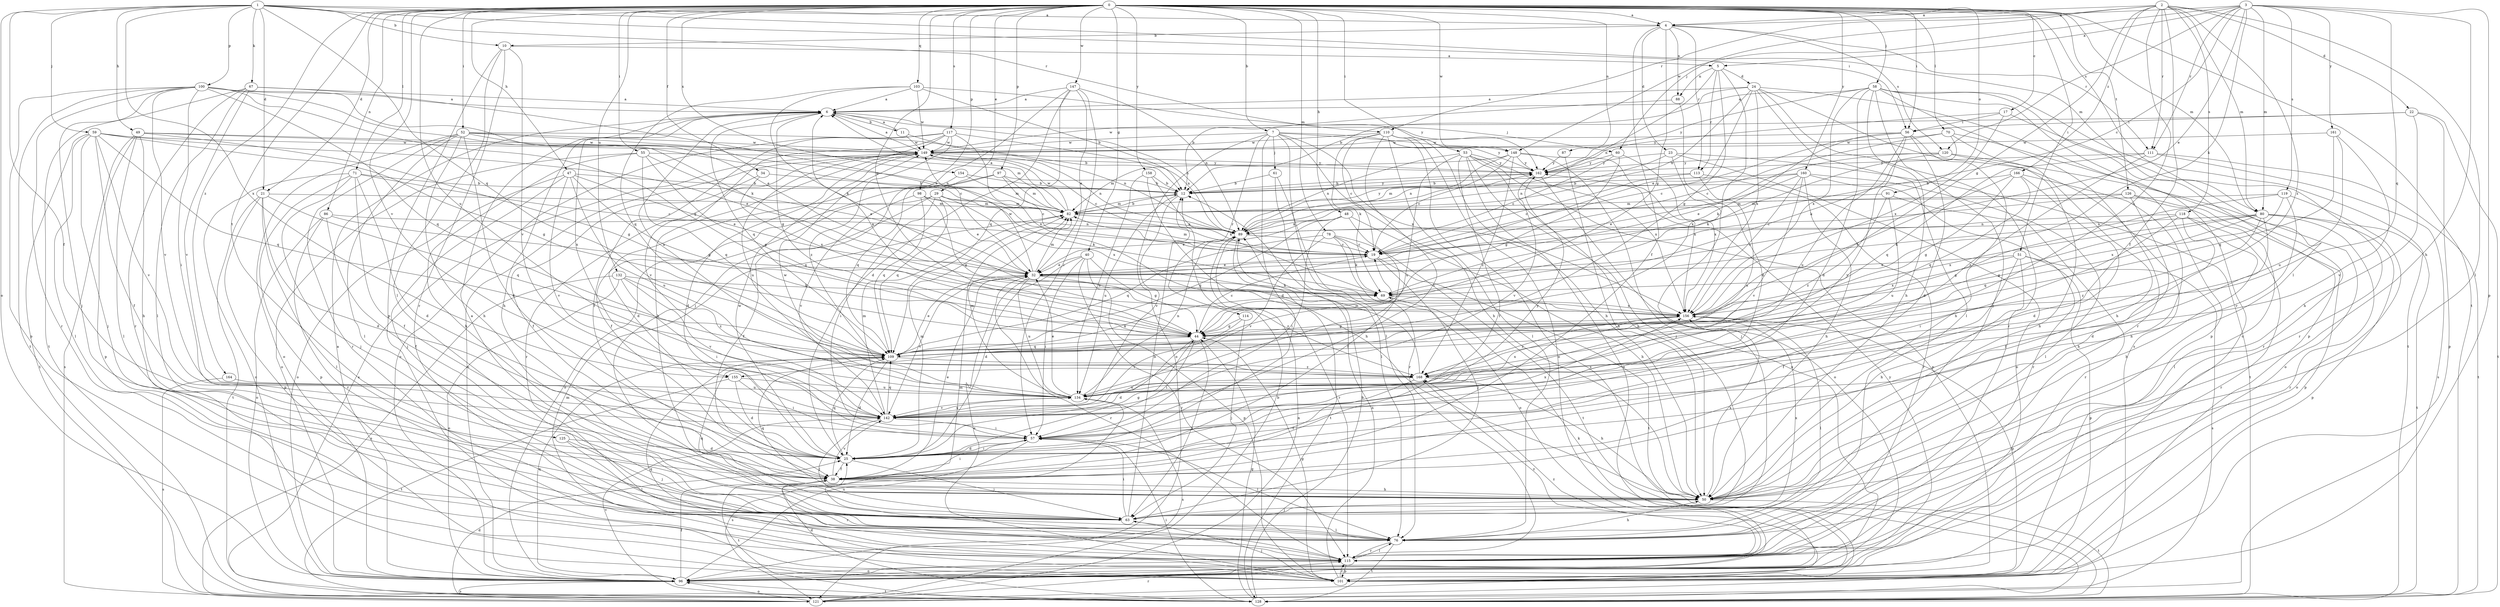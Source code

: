 strict digraph  {
0;
1;
2;
3;
4;
5;
6;
7;
10;
11;
12;
17;
19;
21;
22;
23;
24;
25;
29;
32;
34;
38;
40;
44;
47;
48;
49;
50;
51;
52;
53;
55;
56;
57;
58;
59;
60;
61;
63;
67;
69;
70;
71;
76;
78;
80;
82;
86;
87;
88;
89;
91;
96;
97;
98;
100;
101;
103;
109;
110;
111;
113;
114;
115;
117;
118;
119;
120;
121;
125;
126;
128;
132;
134;
142;
147;
148;
149;
154;
155;
156;
158;
160;
161;
162;
164;
166;
168;
0 -> 4  [label=a];
0 -> 7  [label=b];
0 -> 17  [label=c];
0 -> 21  [label=d];
0 -> 29  [label=e];
0 -> 34  [label=f];
0 -> 40  [label=g];
0 -> 44  [label=g];
0 -> 47  [label=h];
0 -> 48  [label=h];
0 -> 51  [label=i];
0 -> 52  [label=i];
0 -> 53  [label=i];
0 -> 55  [label=i];
0 -> 56  [label=i];
0 -> 58  [label=j];
0 -> 70  [label=l];
0 -> 71  [label=l];
0 -> 76  [label=l];
0 -> 78  [label=m];
0 -> 80  [label=m];
0 -> 86  [label=n];
0 -> 87  [label=n];
0 -> 91  [label=o];
0 -> 97  [label=p];
0 -> 98  [label=p];
0 -> 103  [label=q];
0 -> 117  [label=s];
0 -> 125  [label=t];
0 -> 126  [label=t];
0 -> 128  [label=t];
0 -> 132  [label=u];
0 -> 134  [label=u];
0 -> 142  [label=v];
0 -> 147  [label=w];
0 -> 148  [label=w];
0 -> 154  [label=x];
0 -> 158  [label=y];
0 -> 160  [label=y];
0 -> 164  [label=z];
1 -> 4  [label=a];
1 -> 10  [label=b];
1 -> 21  [label=d];
1 -> 38  [label=f];
1 -> 49  [label=h];
1 -> 56  [label=i];
1 -> 59  [label=j];
1 -> 67  [label=k];
1 -> 80  [label=m];
1 -> 96  [label=o];
1 -> 100  [label=p];
1 -> 109  [label=q];
1 -> 110  [label=r];
1 -> 155  [label=x];
2 -> 4  [label=a];
2 -> 22  [label=d];
2 -> 38  [label=f];
2 -> 44  [label=g];
2 -> 60  [label=j];
2 -> 76  [label=l];
2 -> 80  [label=m];
2 -> 110  [label=r];
2 -> 111  [label=r];
2 -> 118  [label=s];
2 -> 134  [label=u];
2 -> 166  [label=z];
2 -> 168  [label=z];
3 -> 4  [label=a];
3 -> 5  [label=a];
3 -> 19  [label=c];
3 -> 32  [label=e];
3 -> 50  [label=h];
3 -> 69  [label=k];
3 -> 80  [label=m];
3 -> 101  [label=p];
3 -> 109  [label=q];
3 -> 111  [label=r];
3 -> 119  [label=s];
3 -> 120  [label=s];
3 -> 148  [label=w];
3 -> 161  [label=y];
4 -> 10  [label=b];
4 -> 23  [label=d];
4 -> 38  [label=f];
4 -> 44  [label=g];
4 -> 88  [label=n];
4 -> 111  [label=r];
4 -> 113  [label=r];
4 -> 120  [label=s];
5 -> 24  [label=d];
5 -> 44  [label=g];
5 -> 88  [label=n];
5 -> 89  [label=n];
5 -> 113  [label=r];
5 -> 155  [label=x];
6 -> 11  [label=b];
6 -> 44  [label=g];
6 -> 50  [label=h];
6 -> 60  [label=j];
6 -> 89  [label=n];
6 -> 109  [label=q];
6 -> 155  [label=x];
7 -> 25  [label=d];
7 -> 50  [label=h];
7 -> 61  [label=j];
7 -> 76  [label=l];
7 -> 96  [label=o];
7 -> 114  [label=r];
7 -> 148  [label=w];
7 -> 149  [label=w];
7 -> 156  [label=x];
7 -> 162  [label=y];
10 -> 5  [label=a];
10 -> 76  [label=l];
10 -> 101  [label=p];
10 -> 115  [label=r];
10 -> 142  [label=v];
11 -> 6  [label=a];
11 -> 89  [label=n];
11 -> 149  [label=w];
12 -> 82  [label=m];
12 -> 134  [label=u];
12 -> 142  [label=v];
12 -> 162  [label=y];
17 -> 56  [label=i];
17 -> 115  [label=r];
17 -> 156  [label=x];
17 -> 162  [label=y];
19 -> 32  [label=e];
19 -> 63  [label=j];
19 -> 82  [label=m];
19 -> 128  [label=t];
21 -> 25  [label=d];
21 -> 76  [label=l];
21 -> 82  [label=m];
21 -> 101  [label=p];
21 -> 109  [label=q];
21 -> 128  [label=t];
22 -> 50  [label=h];
22 -> 56  [label=i];
22 -> 101  [label=p];
22 -> 128  [label=t];
22 -> 149  [label=w];
23 -> 63  [label=j];
23 -> 89  [label=n];
23 -> 96  [label=o];
23 -> 128  [label=t];
23 -> 162  [label=y];
24 -> 6  [label=a];
24 -> 12  [label=b];
24 -> 32  [label=e];
24 -> 76  [label=l];
24 -> 89  [label=n];
24 -> 101  [label=p];
24 -> 115  [label=r];
24 -> 121  [label=s];
24 -> 156  [label=x];
25 -> 38  [label=f];
25 -> 44  [label=g];
25 -> 57  [label=i];
25 -> 63  [label=j];
25 -> 82  [label=m];
25 -> 109  [label=q];
25 -> 149  [label=w];
29 -> 38  [label=f];
29 -> 57  [label=i];
29 -> 69  [label=k];
29 -> 82  [label=m];
29 -> 96  [label=o];
29 -> 109  [label=q];
29 -> 156  [label=x];
32 -> 69  [label=k];
32 -> 82  [label=m];
32 -> 115  [label=r];
32 -> 134  [label=u];
32 -> 142  [label=v];
32 -> 149  [label=w];
32 -> 168  [label=z];
34 -> 12  [label=b];
34 -> 38  [label=f];
34 -> 156  [label=x];
38 -> 32  [label=e];
38 -> 50  [label=h];
38 -> 57  [label=i];
38 -> 115  [label=r];
38 -> 128  [label=t];
38 -> 142  [label=v];
40 -> 25  [label=d];
40 -> 32  [label=e];
40 -> 44  [label=g];
40 -> 57  [label=i];
40 -> 101  [label=p];
40 -> 115  [label=r];
44 -> 6  [label=a];
44 -> 19  [label=c];
44 -> 25  [label=d];
44 -> 57  [label=i];
44 -> 63  [label=j];
44 -> 109  [label=q];
47 -> 12  [label=b];
47 -> 32  [label=e];
47 -> 44  [label=g];
47 -> 63  [label=j];
47 -> 96  [label=o];
47 -> 134  [label=u];
47 -> 142  [label=v];
48 -> 32  [label=e];
48 -> 38  [label=f];
48 -> 50  [label=h];
48 -> 57  [label=i];
48 -> 89  [label=n];
48 -> 109  [label=q];
49 -> 19  [label=c];
49 -> 44  [label=g];
49 -> 50  [label=h];
49 -> 76  [label=l];
49 -> 101  [label=p];
49 -> 121  [label=s];
49 -> 149  [label=w];
50 -> 63  [label=j];
50 -> 109  [label=q];
50 -> 128  [label=t];
50 -> 156  [label=x];
51 -> 32  [label=e];
51 -> 38  [label=f];
51 -> 50  [label=h];
51 -> 101  [label=p];
51 -> 121  [label=s];
51 -> 156  [label=x];
52 -> 12  [label=b];
52 -> 25  [label=d];
52 -> 50  [label=h];
52 -> 76  [label=l];
52 -> 82  [label=m];
52 -> 89  [label=n];
52 -> 96  [label=o];
52 -> 115  [label=r];
52 -> 149  [label=w];
53 -> 38  [label=f];
53 -> 50  [label=h];
53 -> 63  [label=j];
53 -> 89  [label=n];
53 -> 96  [label=o];
53 -> 101  [label=p];
53 -> 134  [label=u];
53 -> 156  [label=x];
53 -> 162  [label=y];
55 -> 32  [label=e];
55 -> 44  [label=g];
55 -> 50  [label=h];
55 -> 96  [label=o];
55 -> 109  [label=q];
55 -> 162  [label=y];
56 -> 19  [label=c];
56 -> 25  [label=d];
56 -> 50  [label=h];
56 -> 69  [label=k];
56 -> 134  [label=u];
56 -> 142  [label=v];
56 -> 149  [label=w];
57 -> 25  [label=d];
57 -> 76  [label=l];
57 -> 121  [label=s];
57 -> 156  [label=x];
57 -> 162  [label=y];
58 -> 6  [label=a];
58 -> 25  [label=d];
58 -> 50  [label=h];
58 -> 63  [label=j];
58 -> 96  [label=o];
58 -> 101  [label=p];
58 -> 115  [label=r];
58 -> 128  [label=t];
58 -> 156  [label=x];
58 -> 162  [label=y];
59 -> 32  [label=e];
59 -> 38  [label=f];
59 -> 44  [label=g];
59 -> 63  [label=j];
59 -> 76  [label=l];
59 -> 109  [label=q];
59 -> 128  [label=t];
59 -> 142  [label=v];
59 -> 149  [label=w];
60 -> 19  [label=c];
60 -> 44  [label=g];
60 -> 156  [label=x];
60 -> 162  [label=y];
61 -> 12  [label=b];
61 -> 76  [label=l];
61 -> 115  [label=r];
63 -> 6  [label=a];
63 -> 12  [label=b];
63 -> 57  [label=i];
63 -> 76  [label=l];
63 -> 109  [label=q];
63 -> 156  [label=x];
67 -> 6  [label=a];
67 -> 32  [label=e];
67 -> 76  [label=l];
67 -> 115  [label=r];
67 -> 128  [label=t];
67 -> 142  [label=v];
69 -> 156  [label=x];
70 -> 19  [label=c];
70 -> 50  [label=h];
70 -> 69  [label=k];
70 -> 115  [label=r];
70 -> 149  [label=w];
71 -> 12  [label=b];
71 -> 19  [label=c];
71 -> 25  [label=d];
71 -> 38  [label=f];
71 -> 63  [label=j];
71 -> 96  [label=o];
71 -> 101  [label=p];
76 -> 50  [label=h];
76 -> 115  [label=r];
76 -> 128  [label=t];
78 -> 19  [label=c];
78 -> 69  [label=k];
78 -> 96  [label=o];
78 -> 109  [label=q];
78 -> 128  [label=t];
78 -> 142  [label=v];
80 -> 25  [label=d];
80 -> 44  [label=g];
80 -> 89  [label=n];
80 -> 101  [label=p];
80 -> 109  [label=q];
80 -> 115  [label=r];
80 -> 128  [label=t];
80 -> 156  [label=x];
80 -> 168  [label=z];
82 -> 6  [label=a];
82 -> 12  [label=b];
82 -> 89  [label=n];
82 -> 149  [label=w];
82 -> 162  [label=y];
86 -> 38  [label=f];
86 -> 89  [label=n];
86 -> 96  [label=o];
86 -> 115  [label=r];
86 -> 156  [label=x];
87 -> 50  [label=h];
87 -> 162  [label=y];
88 -> 12  [label=b];
88 -> 25  [label=d];
89 -> 19  [label=c];
89 -> 115  [label=r];
89 -> 128  [label=t];
91 -> 82  [label=m];
91 -> 115  [label=r];
91 -> 134  [label=u];
91 -> 168  [label=z];
96 -> 6  [label=a];
96 -> 38  [label=f];
96 -> 109  [label=q];
96 -> 121  [label=s];
96 -> 128  [label=t];
96 -> 134  [label=u];
96 -> 162  [label=y];
97 -> 12  [label=b];
97 -> 19  [label=c];
97 -> 38  [label=f];
97 -> 82  [label=m];
97 -> 109  [label=q];
98 -> 32  [label=e];
98 -> 44  [label=g];
98 -> 82  [label=m];
98 -> 109  [label=q];
98 -> 142  [label=v];
100 -> 6  [label=a];
100 -> 32  [label=e];
100 -> 44  [label=g];
100 -> 57  [label=i];
100 -> 63  [label=j];
100 -> 69  [label=k];
100 -> 101  [label=p];
100 -> 109  [label=q];
100 -> 115  [label=r];
100 -> 128  [label=t];
100 -> 142  [label=v];
101 -> 32  [label=e];
101 -> 44  [label=g];
101 -> 63  [label=j];
101 -> 69  [label=k];
101 -> 82  [label=m];
101 -> 89  [label=n];
101 -> 109  [label=q];
101 -> 115  [label=r];
101 -> 168  [label=z];
103 -> 6  [label=a];
103 -> 12  [label=b];
103 -> 69  [label=k];
103 -> 109  [label=q];
103 -> 149  [label=w];
103 -> 162  [label=y];
109 -> 19  [label=c];
109 -> 25  [label=d];
109 -> 32  [label=e];
109 -> 69  [label=k];
109 -> 168  [label=z];
110 -> 19  [label=c];
110 -> 50  [label=h];
110 -> 57  [label=i];
110 -> 69  [label=k];
110 -> 76  [label=l];
110 -> 96  [label=o];
110 -> 121  [label=s];
110 -> 149  [label=w];
111 -> 109  [label=q];
111 -> 121  [label=s];
111 -> 128  [label=t];
111 -> 162  [label=y];
111 -> 168  [label=z];
113 -> 12  [label=b];
113 -> 19  [label=c];
113 -> 115  [label=r];
113 -> 134  [label=u];
114 -> 44  [label=g];
114 -> 63  [label=j];
114 -> 142  [label=v];
115 -> 76  [label=l];
115 -> 82  [label=m];
115 -> 96  [label=o];
115 -> 101  [label=p];
115 -> 168  [label=z];
117 -> 38  [label=f];
117 -> 50  [label=h];
117 -> 89  [label=n];
117 -> 96  [label=o];
117 -> 142  [label=v];
117 -> 149  [label=w];
117 -> 156  [label=x];
117 -> 168  [label=z];
118 -> 38  [label=f];
118 -> 44  [label=g];
118 -> 50  [label=h];
118 -> 57  [label=i];
118 -> 89  [label=n];
118 -> 115  [label=r];
119 -> 69  [label=k];
119 -> 82  [label=m];
119 -> 96  [label=o];
119 -> 142  [label=v];
119 -> 156  [label=x];
120 -> 32  [label=e];
120 -> 50  [label=h];
120 -> 69  [label=k];
120 -> 96  [label=o];
120 -> 162  [label=y];
121 -> 12  [label=b];
121 -> 25  [label=d];
121 -> 89  [label=n];
121 -> 96  [label=o];
121 -> 115  [label=r];
125 -> 25  [label=d];
125 -> 63  [label=j];
125 -> 76  [label=l];
126 -> 19  [label=c];
126 -> 50  [label=h];
126 -> 76  [label=l];
126 -> 82  [label=m];
126 -> 101  [label=p];
128 -> 12  [label=b];
128 -> 25  [label=d];
128 -> 44  [label=g];
128 -> 57  [label=i];
128 -> 142  [label=v];
132 -> 57  [label=i];
132 -> 69  [label=k];
132 -> 96  [label=o];
132 -> 121  [label=s];
132 -> 142  [label=v];
132 -> 168  [label=z];
134 -> 32  [label=e];
134 -> 82  [label=m];
134 -> 89  [label=n];
134 -> 121  [label=s];
134 -> 142  [label=v];
134 -> 149  [label=w];
134 -> 156  [label=x];
142 -> 57  [label=i];
142 -> 63  [label=j];
142 -> 82  [label=m];
142 -> 109  [label=q];
142 -> 134  [label=u];
147 -> 6  [label=a];
147 -> 25  [label=d];
147 -> 32  [label=e];
147 -> 57  [label=i];
147 -> 63  [label=j];
147 -> 89  [label=n];
147 -> 109  [label=q];
148 -> 19  [label=c];
148 -> 82  [label=m];
148 -> 89  [label=n];
148 -> 96  [label=o];
148 -> 156  [label=x];
148 -> 162  [label=y];
148 -> 168  [label=z];
149 -> 6  [label=a];
149 -> 19  [label=c];
149 -> 25  [label=d];
149 -> 89  [label=n];
149 -> 96  [label=o];
149 -> 115  [label=r];
149 -> 121  [label=s];
149 -> 134  [label=u];
149 -> 162  [label=y];
154 -> 12  [label=b];
154 -> 25  [label=d];
154 -> 82  [label=m];
155 -> 25  [label=d];
155 -> 57  [label=i];
155 -> 128  [label=t];
155 -> 134  [label=u];
156 -> 44  [label=g];
156 -> 76  [label=l];
156 -> 101  [label=p];
156 -> 168  [label=z];
158 -> 12  [label=b];
158 -> 50  [label=h];
158 -> 69  [label=k];
158 -> 134  [label=u];
160 -> 12  [label=b];
160 -> 32  [label=e];
160 -> 50  [label=h];
160 -> 76  [label=l];
160 -> 82  [label=m];
160 -> 115  [label=r];
160 -> 142  [label=v];
160 -> 156  [label=x];
161 -> 109  [label=q];
161 -> 134  [label=u];
161 -> 142  [label=v];
161 -> 149  [label=w];
162 -> 12  [label=b];
162 -> 96  [label=o];
162 -> 142  [label=v];
164 -> 121  [label=s];
164 -> 134  [label=u];
166 -> 12  [label=b];
166 -> 25  [label=d];
166 -> 44  [label=g];
166 -> 50  [label=h];
166 -> 109  [label=q];
166 -> 156  [label=x];
168 -> 6  [label=a];
168 -> 38  [label=f];
168 -> 50  [label=h];
168 -> 89  [label=n];
168 -> 134  [label=u];
}

